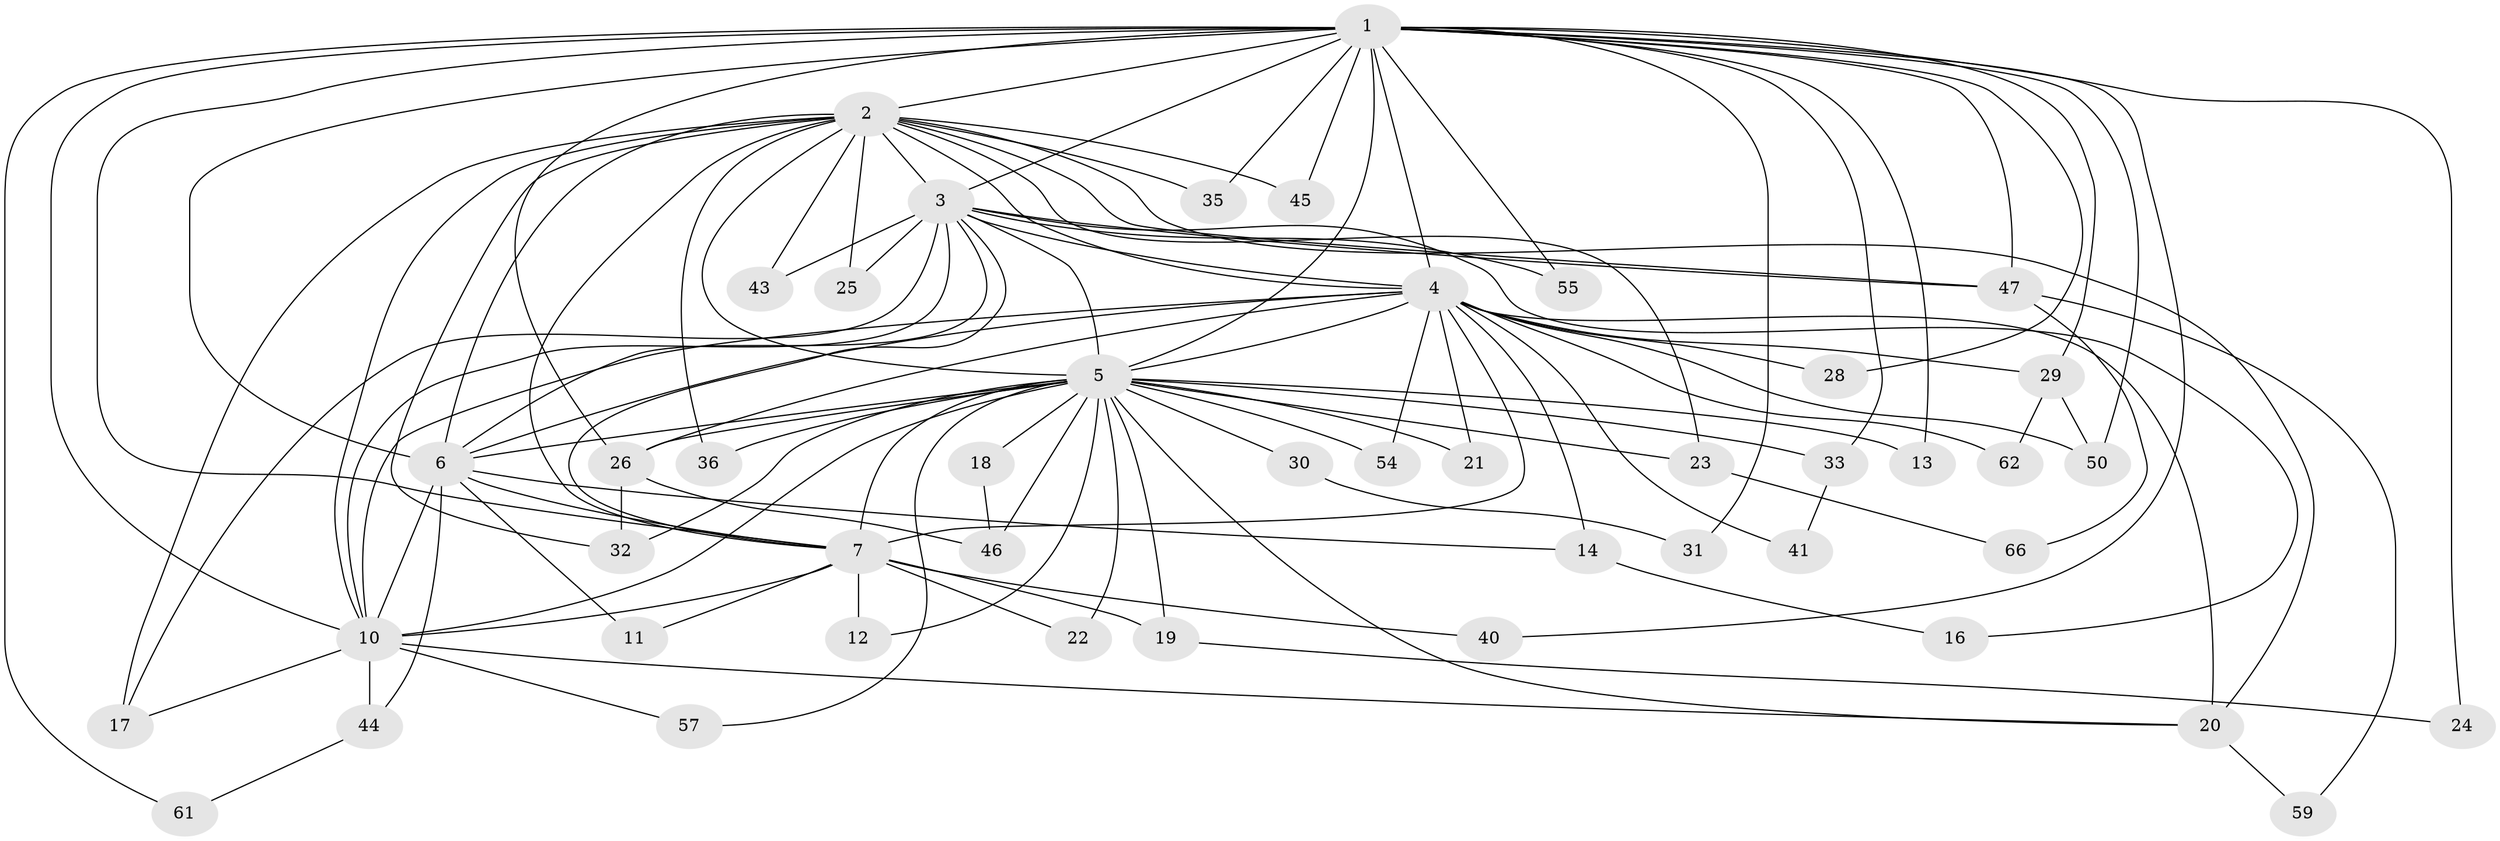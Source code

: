 // Generated by graph-tools (version 1.1) at 2025/51/02/27/25 19:51:52]
// undirected, 46 vertices, 110 edges
graph export_dot {
graph [start="1"]
  node [color=gray90,style=filled];
  1 [super="+9"];
  2 [super="+15"];
  3 [super="+27"];
  4 [super="+34"];
  5 [super="+8"];
  6 [super="+48"];
  7 [super="+42"];
  10 [super="+64"];
  11;
  12;
  13;
  14 [super="+53"];
  16;
  17 [super="+65"];
  18;
  19;
  20 [super="+38"];
  21;
  22;
  23 [super="+37"];
  24;
  25;
  26 [super="+51"];
  28;
  29 [super="+56"];
  30;
  31;
  32 [super="+63"];
  33 [super="+39"];
  35;
  36;
  40;
  41;
  43 [super="+58"];
  44;
  45;
  46 [super="+52"];
  47 [super="+49"];
  50 [super="+60"];
  54;
  55;
  57;
  59;
  61;
  62;
  66;
  1 -- 2 [weight=2];
  1 -- 3 [weight=2];
  1 -- 4 [weight=2];
  1 -- 5 [weight=4];
  1 -- 6 [weight=2];
  1 -- 7 [weight=2];
  1 -- 10 [weight=2];
  1 -- 29 [weight=2];
  1 -- 31;
  1 -- 33 [weight=2];
  1 -- 45;
  1 -- 47;
  1 -- 55;
  1 -- 13;
  1 -- 24;
  1 -- 26;
  1 -- 28;
  1 -- 35;
  1 -- 40;
  1 -- 61;
  1 -- 50;
  2 -- 3 [weight=2];
  2 -- 4 [weight=2];
  2 -- 5 [weight=2];
  2 -- 6;
  2 -- 7;
  2 -- 10;
  2 -- 25;
  2 -- 32;
  2 -- 35;
  2 -- 36;
  2 -- 45;
  2 -- 47;
  2 -- 17;
  2 -- 20;
  2 -- 23;
  2 -- 43 [weight=2];
  3 -- 4;
  3 -- 5 [weight=2];
  3 -- 6;
  3 -- 7;
  3 -- 10;
  3 -- 16;
  3 -- 25;
  3 -- 43;
  3 -- 55;
  3 -- 47;
  3 -- 17;
  4 -- 5 [weight=2];
  4 -- 6;
  4 -- 7;
  4 -- 10;
  4 -- 14 [weight=2];
  4 -- 21;
  4 -- 26;
  4 -- 28;
  4 -- 29;
  4 -- 41;
  4 -- 50;
  4 -- 54;
  4 -- 62;
  4 -- 20;
  5 -- 6 [weight=3];
  5 -- 7 [weight=2];
  5 -- 10 [weight=2];
  5 -- 18 [weight=2];
  5 -- 19;
  5 -- 22 [weight=2];
  5 -- 30 [weight=2];
  5 -- 36;
  5 -- 46;
  5 -- 12;
  5 -- 13;
  5 -- 21;
  5 -- 23 [weight=2];
  5 -- 32;
  5 -- 33;
  5 -- 54;
  5 -- 57;
  5 -- 20;
  5 -- 26;
  6 -- 7;
  6 -- 10;
  6 -- 11;
  6 -- 14;
  6 -- 44;
  7 -- 10;
  7 -- 11;
  7 -- 12;
  7 -- 19;
  7 -- 40;
  7 -- 22;
  10 -- 17;
  10 -- 20;
  10 -- 44;
  10 -- 57;
  14 -- 16;
  18 -- 46;
  19 -- 24;
  20 -- 59;
  23 -- 66;
  26 -- 32;
  26 -- 46;
  29 -- 50;
  29 -- 62;
  30 -- 31;
  33 -- 41;
  44 -- 61;
  47 -- 59;
  47 -- 66;
}
